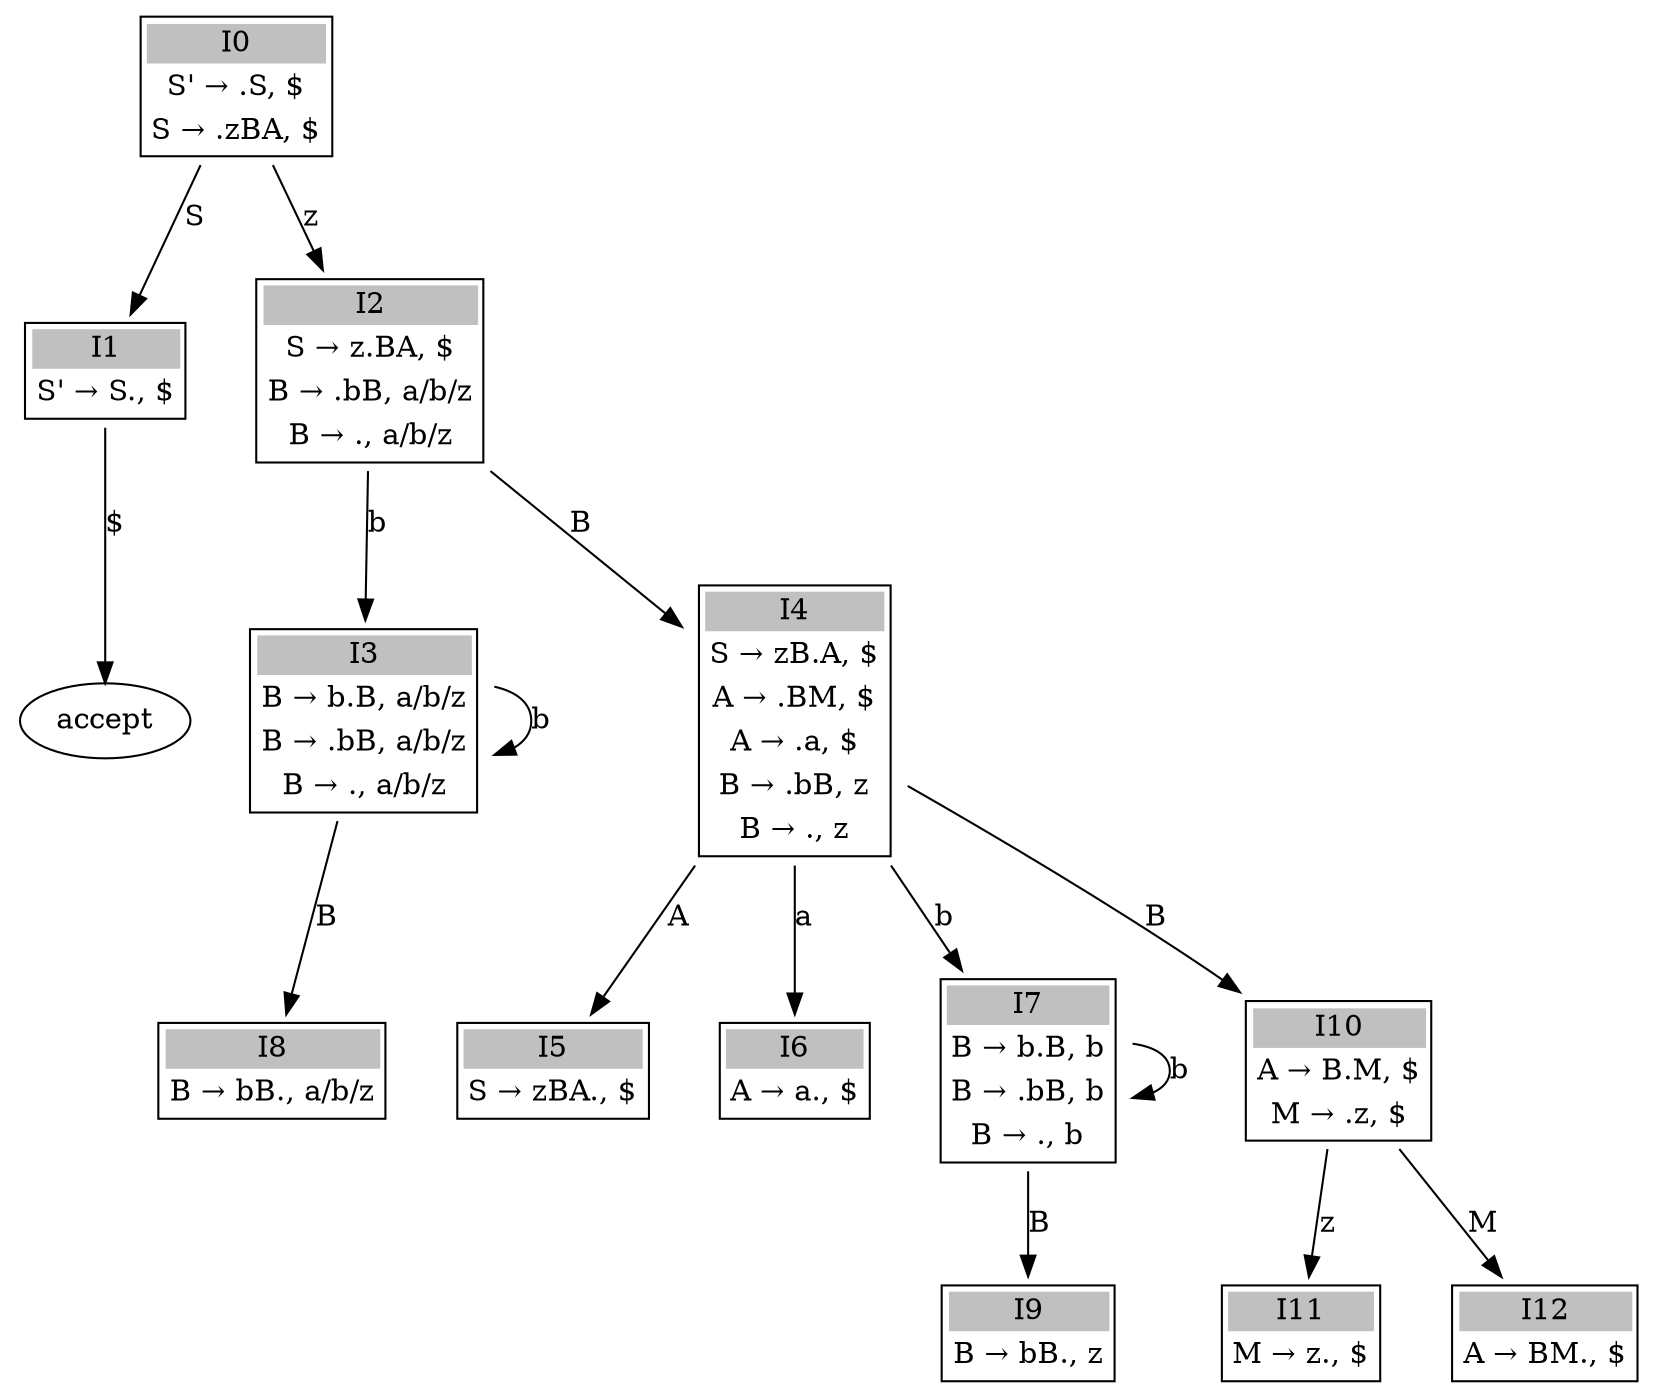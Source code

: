 digraph G {



  I0 [shape=plaintext label=<
        <table  border='1' cellborder='0'>
            <tr><td bgcolor="gray">I0</td></tr>
            <tr><td>S' &rarr; .S, $</td></tr>
            <tr><td>S &rarr; .zBA, $</td></tr>
        </table>
    >];


  I1 [shape=plaintext label=<
        <table  border='1' cellborder='0'>
        <tr><td bgcolor="gray">I1</td></tr>
            <tr><td>S' &rarr; S., $</td></tr>
        </table>
    >];

  I2 [shape=plaintext label=<
        <table border='1' cellborder='0'>
        <tr><td bgcolor="gray">I2</td></tr>
            <tr><td>S &rarr; z.BA, $</td></tr>
            <tr><td>B &rarr; .bB, a/b/z</td></tr>
            <tr><td>B &rarr; ., a/b/z</td></tr>
        </table>
    >];


      I3 [shape=plaintext label=<
        <table border='1' cellborder='0'>
        <tr><td bgcolor="gray">I3</td></tr>
            <tr><td>B &rarr; b.B, a/b/z</td></tr>
            <tr><td>B &rarr; .bB, a/b/z</td></tr>
            <tr><td>B &rarr; ., a/b/z</td></tr>
        </table>
    >];


  I4 [shape=plaintext label=<
        <table border='1' cellborder='0'>
        <tr><td bgcolor="gray">I4</td></tr>
            <tr><td>S &rarr; zB.A, $</td></tr>
            <tr><td>A &rarr; .BM, $</td></tr>
            <tr><td>A &rarr; .a, $</td></tr>
            <tr><td>B &rarr; .bB, z</td></tr>
            <tr><td>B &rarr; ., z</td></tr>
        </table>
    >];

    I5 [shape=plaintext label=<
        <table border='1' cellborder='0'>
        <tr><td bgcolor="gray">I5</td></tr>
            <tr><td>S &rarr; zBA., $</td></tr>
        </table>
    >];


  I6 [shape=plaintext label=<
        <table border='1' cellborder='0'>
        <tr><td bgcolor="gray">I6</td></tr>
            <tr>
                <td>A &rarr; a., $</td>
            </tr>
        </table>
    >];


    I7 [shape=plaintext label=<
        <table border='1' cellborder='0'>
        <tr><td bgcolor="gray">I7</td></tr>
            <tr><td>B &rarr; b.B, b</td></tr>
            <tr><td>B &rarr; .bB, b</td></tr>
            <tr><td>B &rarr; ., b</td></tr>
        </table>
    >];

      I8 [shape=plaintext label=<
        <table border='1' cellborder='0'>
        <tr><td bgcolor="gray">I8</td></tr>
            <tr><td>B &rarr; bB., a/b/z</td></tr>
        </table>
    >];

    I9 [shape=plaintext label=<
        <table border='1' cellborder='0'>
        <tr><td bgcolor="gray">I9</td></tr>
            <tr><td>B &rarr; bB., z</td></tr>
        </table>
    >];

    I10 [shape=plaintext label=<
        <table border='1' cellborder='0'>
        <tr><td bgcolor="gray">I10</td></tr>
            <tr><td>A &rarr; B.M, $</td></tr>
            <tr><td>M &rarr; .z, $</td></tr>
        </table>
    >];

    I11 [shape=plaintext label=<
        <table border='1' cellborder='0'>
        <tr><td bgcolor="gray">I11</td></tr>
            <tr><td>M &rarr; z., $</td></tr>
        </table>
    >];

        I12 [shape=plaintext label=<
        <table border='1' cellborder='0'>
        <tr><td bgcolor="gray">I12</td></tr>
            <tr><td>A &rarr; BM., $</td></tr>
        </table>
    >];



    I0 -> I1 [label="S"];
    I0 -> I2 [label="z"];
    I1 -> accept [label="$"];
    I2 -> I4 [label="B"];
    I2 -> I3 [label="b"];
    I3 -> I8 [label="B"];
    I3 -> I3 [label="b"];
    I4 -> I5 [label="A"];
    I4 -> I6 [label="a"];
    I4 -> I10 [label="B"];
    I4 -> I7 [label="b"];
    I7 -> I7 [label="b"];
    I7 -> I9 [label="B"];
    I10 -> I11 [label="z"];
    I10 -> I12 [label="M"];

}